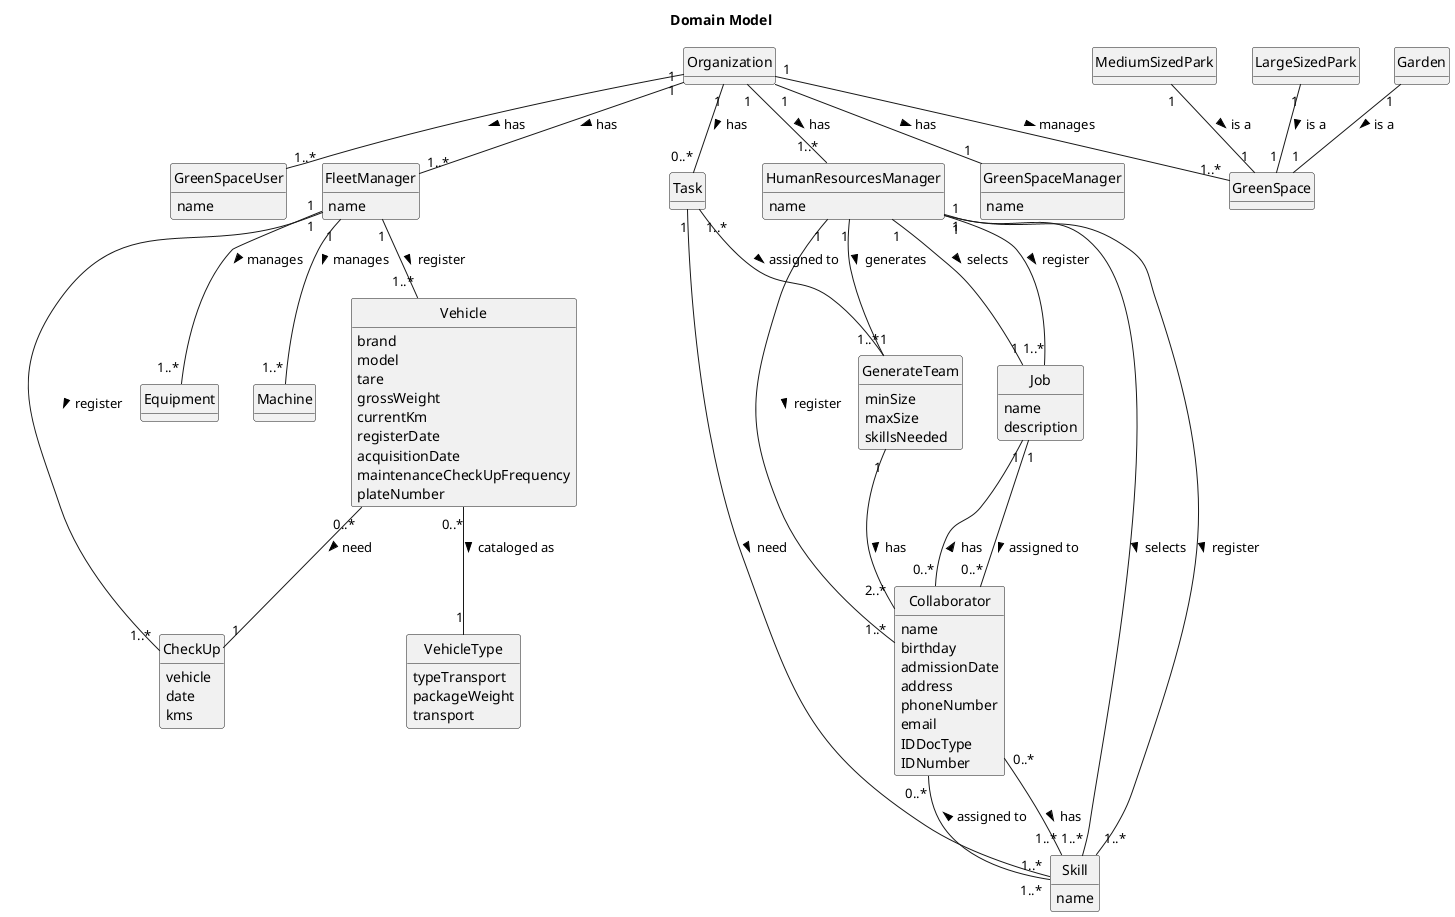 @startuml
skinparam monochrome true
skinparam packageStyle rectangle
skinparam shadowing false

skinparam classAttributeIconSize 0
hide circle
hide methods

title Domain Model

class MediumSizedPark {
}
class LargeSizedPark {
}
class Garden {
}
class GreenSpace {
}

class Organization {
}

class FleetManager {
    name
}
class HumanResourcesManager {
    name
}
class GreenSpaceManager {
    name
}
class GreenSpaceUser {
    name
}

class Equipment {
}
class Machine {
}
class Vehicle {
    brand
    model
    tare
    grossWeight
    currentKm
    registerDate
    acquisitionDate
    maintenanceCheckUpFrequency
    plateNumber
}
class CheckUp {
    vehicle
    date
    kms
}
class VehicleType {
    typeTransport
    packageWeight
    transport
}

class Job {
    name
    description
}
class Collaborator {
    name
    birthday
    admissionDate
    address
    phoneNumber
    email
    IDDocType
    IDNumber
}
class Skill {
    name
}
class GenerateTeam {
    minSize
    maxSize
    skillsNeeded
}

class Task {
}

Organization "1" -- "1..*" GreenSpace : manages >
MediumSizedPark "1" -- "1" GreenSpace : is a >
Garden "1" -- "1" GreenSpace : is a >
LargeSizedPark "1" -- "1" GreenSpace : is a >
Organization "1" -- "1..*" FleetManager : has >
Organization "1" -- "1..*" HumanResourcesManager : has >
Organization "1" -- "1" GreenSpaceManager : has >
Organization "1" -- "1..*" GreenSpaceUser : has >
Collaborator "0..*" -- "1" Job : has >
Collaborator "0..*" -- "1..*" Skill : has >
HumanResourcesManager "1" -- "1" Job : selects  >
HumanResourcesManager "1" -- "1..*" Skill : selects  >
HumanResourcesManager "1" -- "1..*" Job : register  >
Job "1" -- "0..*" Collaborator : assigned to >
Skill "1..*" -- "0..*" Collaborator : assigned to >
HumanResourcesManager "1" -- "1..*" Collaborator : register >
HumanResourcesManager "1" -- "1..*" Skill : register >
HumanResourcesManager "1" -- "1..*" GenerateTeam : generates >
FleetManager "1" -- "1..*" Vehicle : register >
FleetManager "1" -- "1..*" Equipment : manages >
FleetManager "1" -- "1..*" Machine : manages >
FleetManager "1" - "1..*" CheckUp : register >
Vehicle "0..*" -- "1" CheckUp : need >
Vehicle "0..*" -- "1" VehicleType : cataloged as >
GenerateTeam "1" -- "2..*" Collaborator : has >
Task "1" -- "1..*" Skill : need >
Organization "1" -- "0..*" Task : has >
Task "1..*" -- "1" GenerateTeam : assigned to >

@enduml


